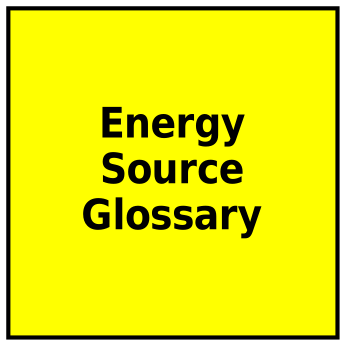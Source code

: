 digraph dependencies {
layers="one:two:three";
outputorder="edgesfirst";
nodesep=0.75;
Energy_Source_Glossary [layer="two"] [style="filled"] [height="2.2"] [shape="box"] [fontsize="20"] [fillcolor="yellow"] [fontname="Helvetica-Narrow-Bold"] [fixedsize="true"] [label="Energy\nSource\nGlossary"] [width="2.2"] [penwidth="2"];
}